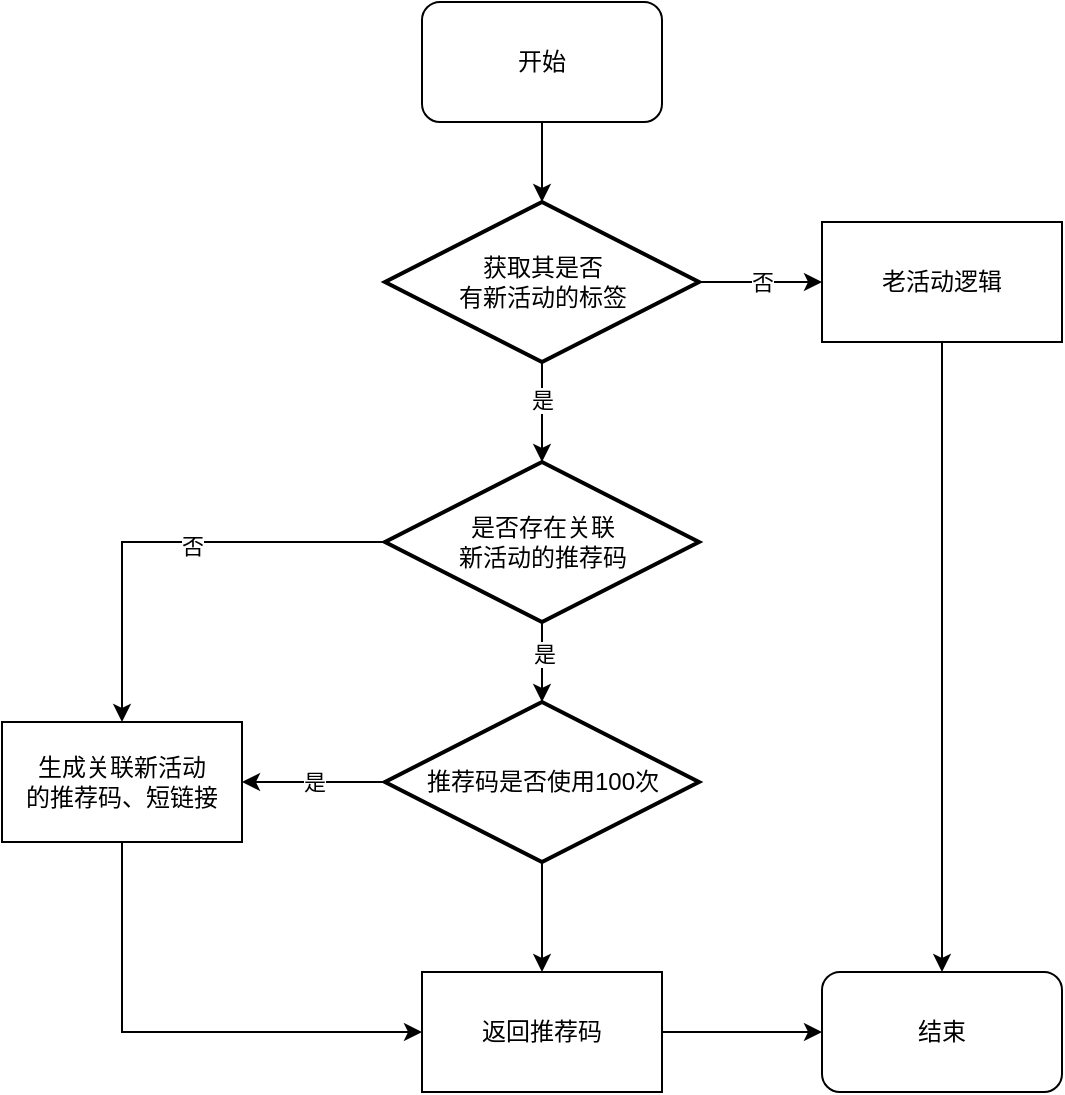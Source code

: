 <mxfile version="21.3.7" type="github">
  <diagram name="第 1 页" id="fghGqd6GJ3HNI-L4fBgD">
    <mxGraphModel dx="1434" dy="796" grid="1" gridSize="10" guides="1" tooltips="1" connect="1" arrows="1" fold="1" page="1" pageScale="1" pageWidth="827" pageHeight="1169" math="0" shadow="0">
      <root>
        <mxCell id="0" />
        <mxCell id="1" parent="0" />
        <mxCell id="b4c7diux8YpfIWXUbZSU-12" style="edgeStyle=orthogonalEdgeStyle;rounded=0;orthogonalLoop=1;jettySize=auto;html=1;exitX=0.5;exitY=1;exitDx=0;exitDy=0;entryX=0.5;entryY=0;entryDx=0;entryDy=0;entryPerimeter=0;" edge="1" parent="1" source="b4c7diux8YpfIWXUbZSU-4" target="b4c7diux8YpfIWXUbZSU-20">
          <mxGeometry relative="1" as="geometry">
            <mxPoint x="360" y="180" as="targetPoint" />
          </mxGeometry>
        </mxCell>
        <mxCell id="b4c7diux8YpfIWXUbZSU-4" value="开始" style="rounded=1;whiteSpace=wrap;html=1;" vertex="1" parent="1">
          <mxGeometry x="300" y="70" width="120" height="60" as="geometry" />
        </mxCell>
        <mxCell id="b4c7diux8YpfIWXUbZSU-14" value="否" style="edgeStyle=orthogonalEdgeStyle;rounded=0;orthogonalLoop=1;jettySize=auto;html=1;" edge="1" parent="1" source="b4c7diux8YpfIWXUbZSU-20" target="b4c7diux8YpfIWXUbZSU-13">
          <mxGeometry x="0.024" relative="1" as="geometry">
            <mxPoint x="420" y="210" as="sourcePoint" />
            <mxPoint as="offset" />
          </mxGeometry>
        </mxCell>
        <mxCell id="b4c7diux8YpfIWXUbZSU-18" value="" style="edgeStyle=orthogonalEdgeStyle;rounded=0;orthogonalLoop=1;jettySize=auto;html=1;" edge="1" parent="1" source="b4c7diux8YpfIWXUbZSU-13" target="b4c7diux8YpfIWXUbZSU-19">
          <mxGeometry relative="1" as="geometry">
            <mxPoint x="560" y="310" as="targetPoint" />
          </mxGeometry>
        </mxCell>
        <mxCell id="b4c7diux8YpfIWXUbZSU-13" value="老活动逻辑" style="rounded=0;whiteSpace=wrap;html=1;" vertex="1" parent="1">
          <mxGeometry x="500" y="180" width="120" height="60" as="geometry" />
        </mxCell>
        <mxCell id="b4c7diux8YpfIWXUbZSU-19" value="结束" style="rounded=1;whiteSpace=wrap;html=1;" vertex="1" parent="1">
          <mxGeometry x="500" y="555" width="120" height="60" as="geometry" />
        </mxCell>
        <mxCell id="b4c7diux8YpfIWXUbZSU-22" value="" style="edgeStyle=orthogonalEdgeStyle;rounded=0;orthogonalLoop=1;jettySize=auto;html=1;" edge="1" parent="1" source="b4c7diux8YpfIWXUbZSU-20">
          <mxGeometry relative="1" as="geometry">
            <mxPoint x="360" y="300" as="targetPoint" />
          </mxGeometry>
        </mxCell>
        <mxCell id="b4c7diux8YpfIWXUbZSU-23" value="是" style="edgeLabel;html=1;align=center;verticalAlign=middle;resizable=0;points=[];" vertex="1" connectable="0" parent="b4c7diux8YpfIWXUbZSU-22">
          <mxGeometry x="-0.244" relative="1" as="geometry">
            <mxPoint as="offset" />
          </mxGeometry>
        </mxCell>
        <mxCell id="b4c7diux8YpfIWXUbZSU-20" value="获取其是否&lt;br&gt;有新活动的标签" style="strokeWidth=2;html=1;shape=mxgraph.flowchart.decision;whiteSpace=wrap;" vertex="1" parent="1">
          <mxGeometry x="281.5" y="170" width="157" height="80" as="geometry" />
        </mxCell>
        <mxCell id="b4c7diux8YpfIWXUbZSU-28" value="" style="edgeStyle=orthogonalEdgeStyle;rounded=0;orthogonalLoop=1;jettySize=auto;html=1;" edge="1" parent="1" source="b4c7diux8YpfIWXUbZSU-24" target="b4c7diux8YpfIWXUbZSU-27">
          <mxGeometry relative="1" as="geometry" />
        </mxCell>
        <mxCell id="b4c7diux8YpfIWXUbZSU-29" value="是" style="edgeLabel;html=1;align=center;verticalAlign=middle;resizable=0;points=[];" vertex="1" connectable="0" parent="b4c7diux8YpfIWXUbZSU-28">
          <mxGeometry x="-0.2" y="1" relative="1" as="geometry">
            <mxPoint as="offset" />
          </mxGeometry>
        </mxCell>
        <mxCell id="b4c7diux8YpfIWXUbZSU-31" style="edgeStyle=orthogonalEdgeStyle;rounded=0;orthogonalLoop=1;jettySize=auto;html=1;exitX=0;exitY=0.5;exitDx=0;exitDy=0;exitPerimeter=0;" edge="1" parent="1" source="b4c7diux8YpfIWXUbZSU-24" target="b4c7diux8YpfIWXUbZSU-25">
          <mxGeometry relative="1" as="geometry" />
        </mxCell>
        <mxCell id="b4c7diux8YpfIWXUbZSU-32" value="否" style="edgeLabel;html=1;align=center;verticalAlign=middle;resizable=0;points=[];" vertex="1" connectable="0" parent="b4c7diux8YpfIWXUbZSU-31">
          <mxGeometry x="-0.129" y="2" relative="1" as="geometry">
            <mxPoint as="offset" />
          </mxGeometry>
        </mxCell>
        <mxCell id="b4c7diux8YpfIWXUbZSU-24" value="是否存在关联&lt;br&gt;新活动的推荐码" style="strokeWidth=2;html=1;shape=mxgraph.flowchart.decision;whiteSpace=wrap;" vertex="1" parent="1">
          <mxGeometry x="281.5" y="300" width="157" height="80" as="geometry" />
        </mxCell>
        <mxCell id="b4c7diux8YpfIWXUbZSU-35" style="edgeStyle=orthogonalEdgeStyle;rounded=0;orthogonalLoop=1;jettySize=auto;html=1;exitX=0.5;exitY=1;exitDx=0;exitDy=0;entryX=0;entryY=0.5;entryDx=0;entryDy=0;" edge="1" parent="1" source="b4c7diux8YpfIWXUbZSU-25" target="b4c7diux8YpfIWXUbZSU-33">
          <mxGeometry relative="1" as="geometry" />
        </mxCell>
        <mxCell id="b4c7diux8YpfIWXUbZSU-25" value="生成关联新活动&lt;br&gt;的推荐码、短链接" style="rounded=0;whiteSpace=wrap;html=1;" vertex="1" parent="1">
          <mxGeometry x="90" y="430" width="120" height="60" as="geometry" />
        </mxCell>
        <mxCell id="b4c7diux8YpfIWXUbZSU-30" value="是" style="edgeStyle=orthogonalEdgeStyle;rounded=0;orthogonalLoop=1;jettySize=auto;html=1;entryX=1;entryY=0.5;entryDx=0;entryDy=0;" edge="1" parent="1" source="b4c7diux8YpfIWXUbZSU-27" target="b4c7diux8YpfIWXUbZSU-25">
          <mxGeometry relative="1" as="geometry" />
        </mxCell>
        <mxCell id="b4c7diux8YpfIWXUbZSU-34" style="edgeStyle=orthogonalEdgeStyle;rounded=0;orthogonalLoop=1;jettySize=auto;html=1;entryX=0.5;entryY=0;entryDx=0;entryDy=0;" edge="1" parent="1" source="b4c7diux8YpfIWXUbZSU-27" target="b4c7diux8YpfIWXUbZSU-33">
          <mxGeometry relative="1" as="geometry" />
        </mxCell>
        <mxCell id="b4c7diux8YpfIWXUbZSU-27" value="推荐码是否使用100次" style="strokeWidth=2;html=1;shape=mxgraph.flowchart.decision;whiteSpace=wrap;" vertex="1" parent="1">
          <mxGeometry x="281.5" y="420" width="157" height="80" as="geometry" />
        </mxCell>
        <mxCell id="b4c7diux8YpfIWXUbZSU-36" style="edgeStyle=orthogonalEdgeStyle;rounded=0;orthogonalLoop=1;jettySize=auto;html=1;exitX=1;exitY=0.5;exitDx=0;exitDy=0;entryX=0;entryY=0.5;entryDx=0;entryDy=0;" edge="1" parent="1" source="b4c7diux8YpfIWXUbZSU-33" target="b4c7diux8YpfIWXUbZSU-19">
          <mxGeometry relative="1" as="geometry" />
        </mxCell>
        <mxCell id="b4c7diux8YpfIWXUbZSU-33" value="返回推荐码" style="rounded=0;whiteSpace=wrap;html=1;" vertex="1" parent="1">
          <mxGeometry x="300" y="555" width="120" height="60" as="geometry" />
        </mxCell>
      </root>
    </mxGraphModel>
  </diagram>
</mxfile>
